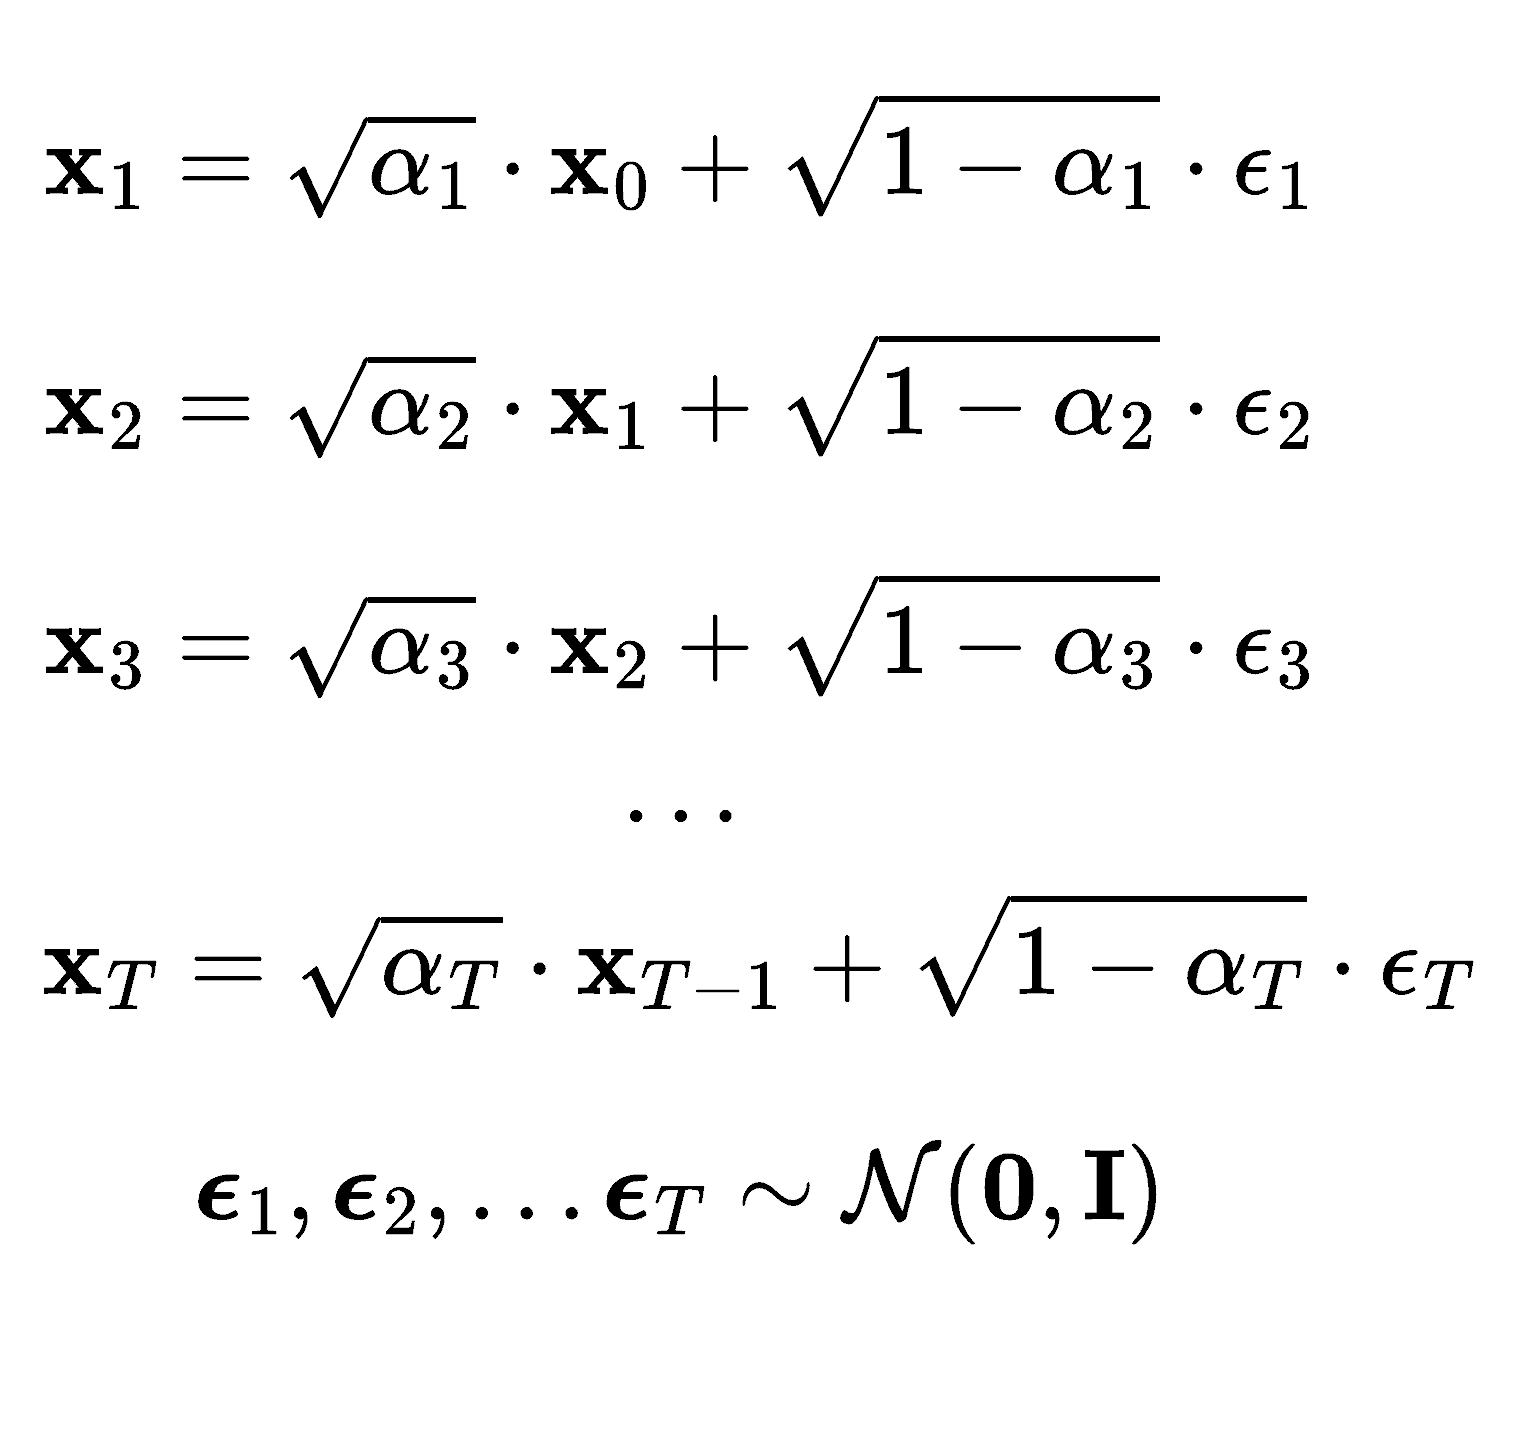 <mxfile version="25.0.2">
  <diagram name="Page-1" id="oo-ZgDfyL9Ay4hEghHGP">
    <mxGraphModel dx="2712" dy="705" grid="1" gridSize="10" guides="1" tooltips="1" connect="1" arrows="1" fold="1" page="1" pageScale="1" pageWidth="850" pageHeight="1100" math="1" shadow="0">
      <root>
        <mxCell id="0" />
        <mxCell id="1" parent="0" />
        <mxCell id="9rE4Dk9M4uEpvDqEaQSF-9" value="$$\boldsymbol{\epsilon}_{1}, \boldsymbol{\epsilon}_{2}, \dots \boldsymbol{\epsilon}_{T} \sim \mathcal{N}(\mathbf{0}, \mathbf{I})$$" style="text;html=1;align=center;verticalAlign=middle;whiteSpace=wrap;rounded=0;fontSize=42;" parent="1" vertex="1">
          <mxGeometry x="-1640" y="600" width="680" height="60" as="geometry" />
        </mxCell>
        <mxCell id="9rE4Dk9M4uEpvDqEaQSF-10" value="$$\mathbf{x}_2=\sqrt{\alpha_2} \cdot \mathbf{x}_{1}+\sqrt{1 - \alpha_2} \cdot \epsilon_2$$" style="text;html=1;align=center;verticalAlign=middle;whiteSpace=wrap;rounded=0;fontSize=42;" parent="1" vertex="1">
          <mxGeometry x="-1640" y="200" width="680" height="60" as="geometry" />
        </mxCell>
        <mxCell id="Hc14VniwAsKdU2XrJptk-1" value="$$\mathbf{x}_3=\sqrt{\alpha_3} \cdot \mathbf{x}_{2}+\sqrt{1 - \alpha_3} \cdot \epsilon_3$$" style="text;html=1;align=center;verticalAlign=middle;whiteSpace=wrap;rounded=0;fontSize=42;" parent="1" vertex="1">
          <mxGeometry x="-1640" y="320" width="680" height="60" as="geometry" />
        </mxCell>
        <mxCell id="Hc14VniwAsKdU2XrJptk-2" value="$$\mathbf{x}_{T} = \sqrt{\alpha_{T}} \cdot \mathbf{x}_{T-1}+\sqrt{1 - \alpha_{T}} \cdot \epsilon_{T}$$" style="text;html=1;align=center;verticalAlign=middle;whiteSpace=wrap;rounded=0;fontSize=42;" parent="1" vertex="1">
          <mxGeometry x="-1640" y="480" width="760" height="60" as="geometry" />
        </mxCell>
        <mxCell id="Hc14VniwAsKdU2XrJptk-3" value="$$\cdots$$" style="text;html=1;align=center;verticalAlign=middle;whiteSpace=wrap;rounded=0;fontSize=42;" parent="1" vertex="1">
          <mxGeometry x="-1640" y="400" width="680" height="80" as="geometry" />
        </mxCell>
        <mxCell id="Hc14VniwAsKdU2XrJptk-4" value="$$\mathbf{x}_{1}=\sqrt{\alpha_1} \cdot \mathbf{x}_{0}+\sqrt{1 - \alpha_1} \cdot \epsilon_1$$" style="text;html=1;align=center;verticalAlign=middle;whiteSpace=wrap;rounded=0;fontSize=42;" parent="1" vertex="1">
          <mxGeometry x="-1640" y="80" width="680" height="60" as="geometry" />
        </mxCell>
      </root>
    </mxGraphModel>
  </diagram>
</mxfile>
